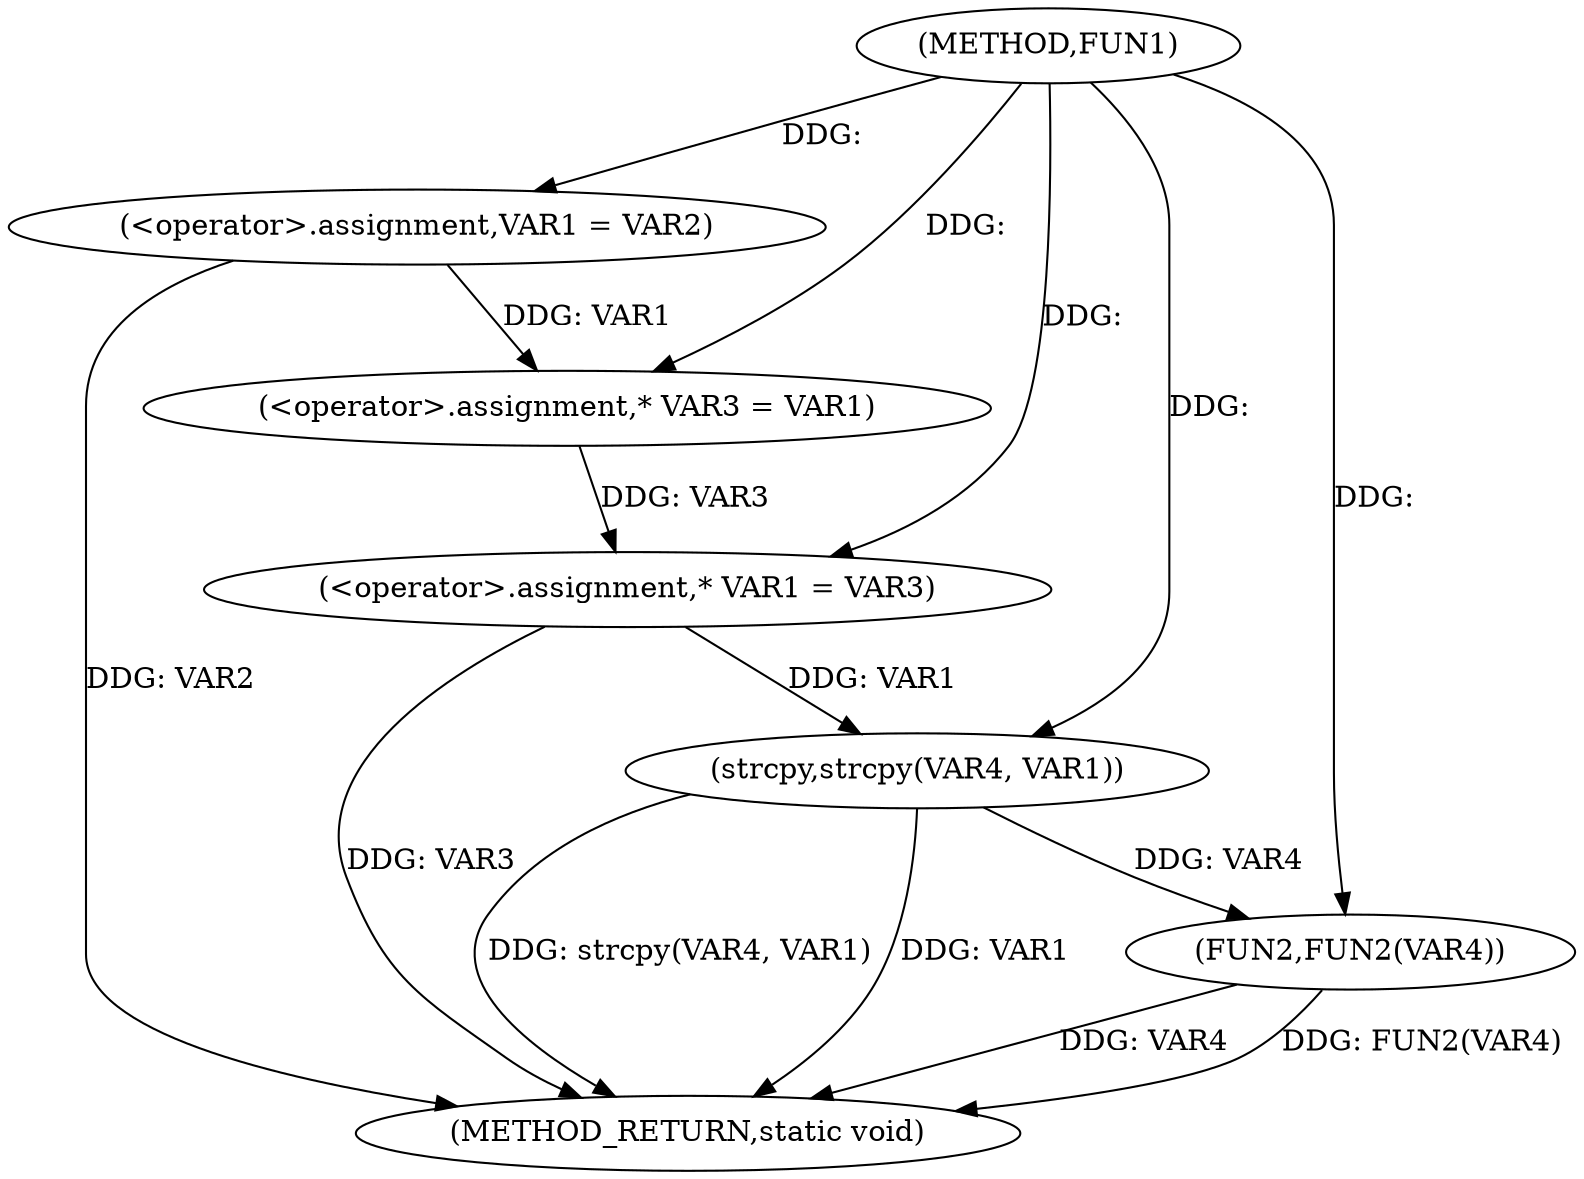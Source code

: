 digraph FUN1 {  
"1000100" [label = "(METHOD,FUN1)" ]
"1000123" [label = "(METHOD_RETURN,static void)" ]
"1000104" [label = "(<operator>.assignment,VAR1 = VAR2)" ]
"1000109" [label = "(<operator>.assignment,* VAR3 = VAR1)" ]
"1000113" [label = "(<operator>.assignment,* VAR1 = VAR3)" ]
"1000118" [label = "(strcpy,strcpy(VAR4, VAR1))" ]
"1000121" [label = "(FUN2,FUN2(VAR4))" ]
  "1000118" -> "1000123"  [ label = "DDG: strcpy(VAR4, VAR1)"] 
  "1000121" -> "1000123"  [ label = "DDG: VAR4"] 
  "1000113" -> "1000123"  [ label = "DDG: VAR3"] 
  "1000121" -> "1000123"  [ label = "DDG: FUN2(VAR4)"] 
  "1000118" -> "1000123"  [ label = "DDG: VAR1"] 
  "1000104" -> "1000123"  [ label = "DDG: VAR2"] 
  "1000100" -> "1000104"  [ label = "DDG: "] 
  "1000104" -> "1000109"  [ label = "DDG: VAR1"] 
  "1000100" -> "1000109"  [ label = "DDG: "] 
  "1000109" -> "1000113"  [ label = "DDG: VAR3"] 
  "1000100" -> "1000113"  [ label = "DDG: "] 
  "1000100" -> "1000118"  [ label = "DDG: "] 
  "1000113" -> "1000118"  [ label = "DDG: VAR1"] 
  "1000118" -> "1000121"  [ label = "DDG: VAR4"] 
  "1000100" -> "1000121"  [ label = "DDG: "] 
}
